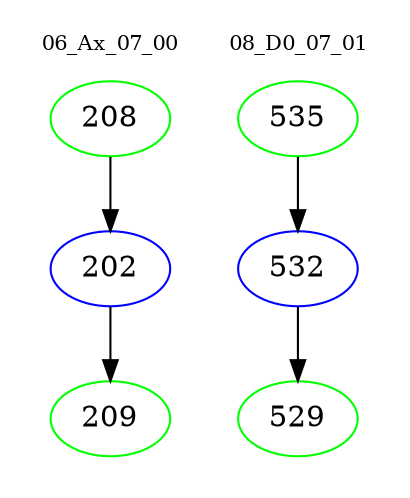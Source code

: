 digraph{
subgraph cluster_0 {
color = white
label = "06_Ax_07_00";
fontsize=10;
T0_208 [label="208", color="green"]
T0_208 -> T0_202 [color="black"]
T0_202 [label="202", color="blue"]
T0_202 -> T0_209 [color="black"]
T0_209 [label="209", color="green"]
}
subgraph cluster_1 {
color = white
label = "08_D0_07_01";
fontsize=10;
T1_535 [label="535", color="green"]
T1_535 -> T1_532 [color="black"]
T1_532 [label="532", color="blue"]
T1_532 -> T1_529 [color="black"]
T1_529 [label="529", color="green"]
}
}

